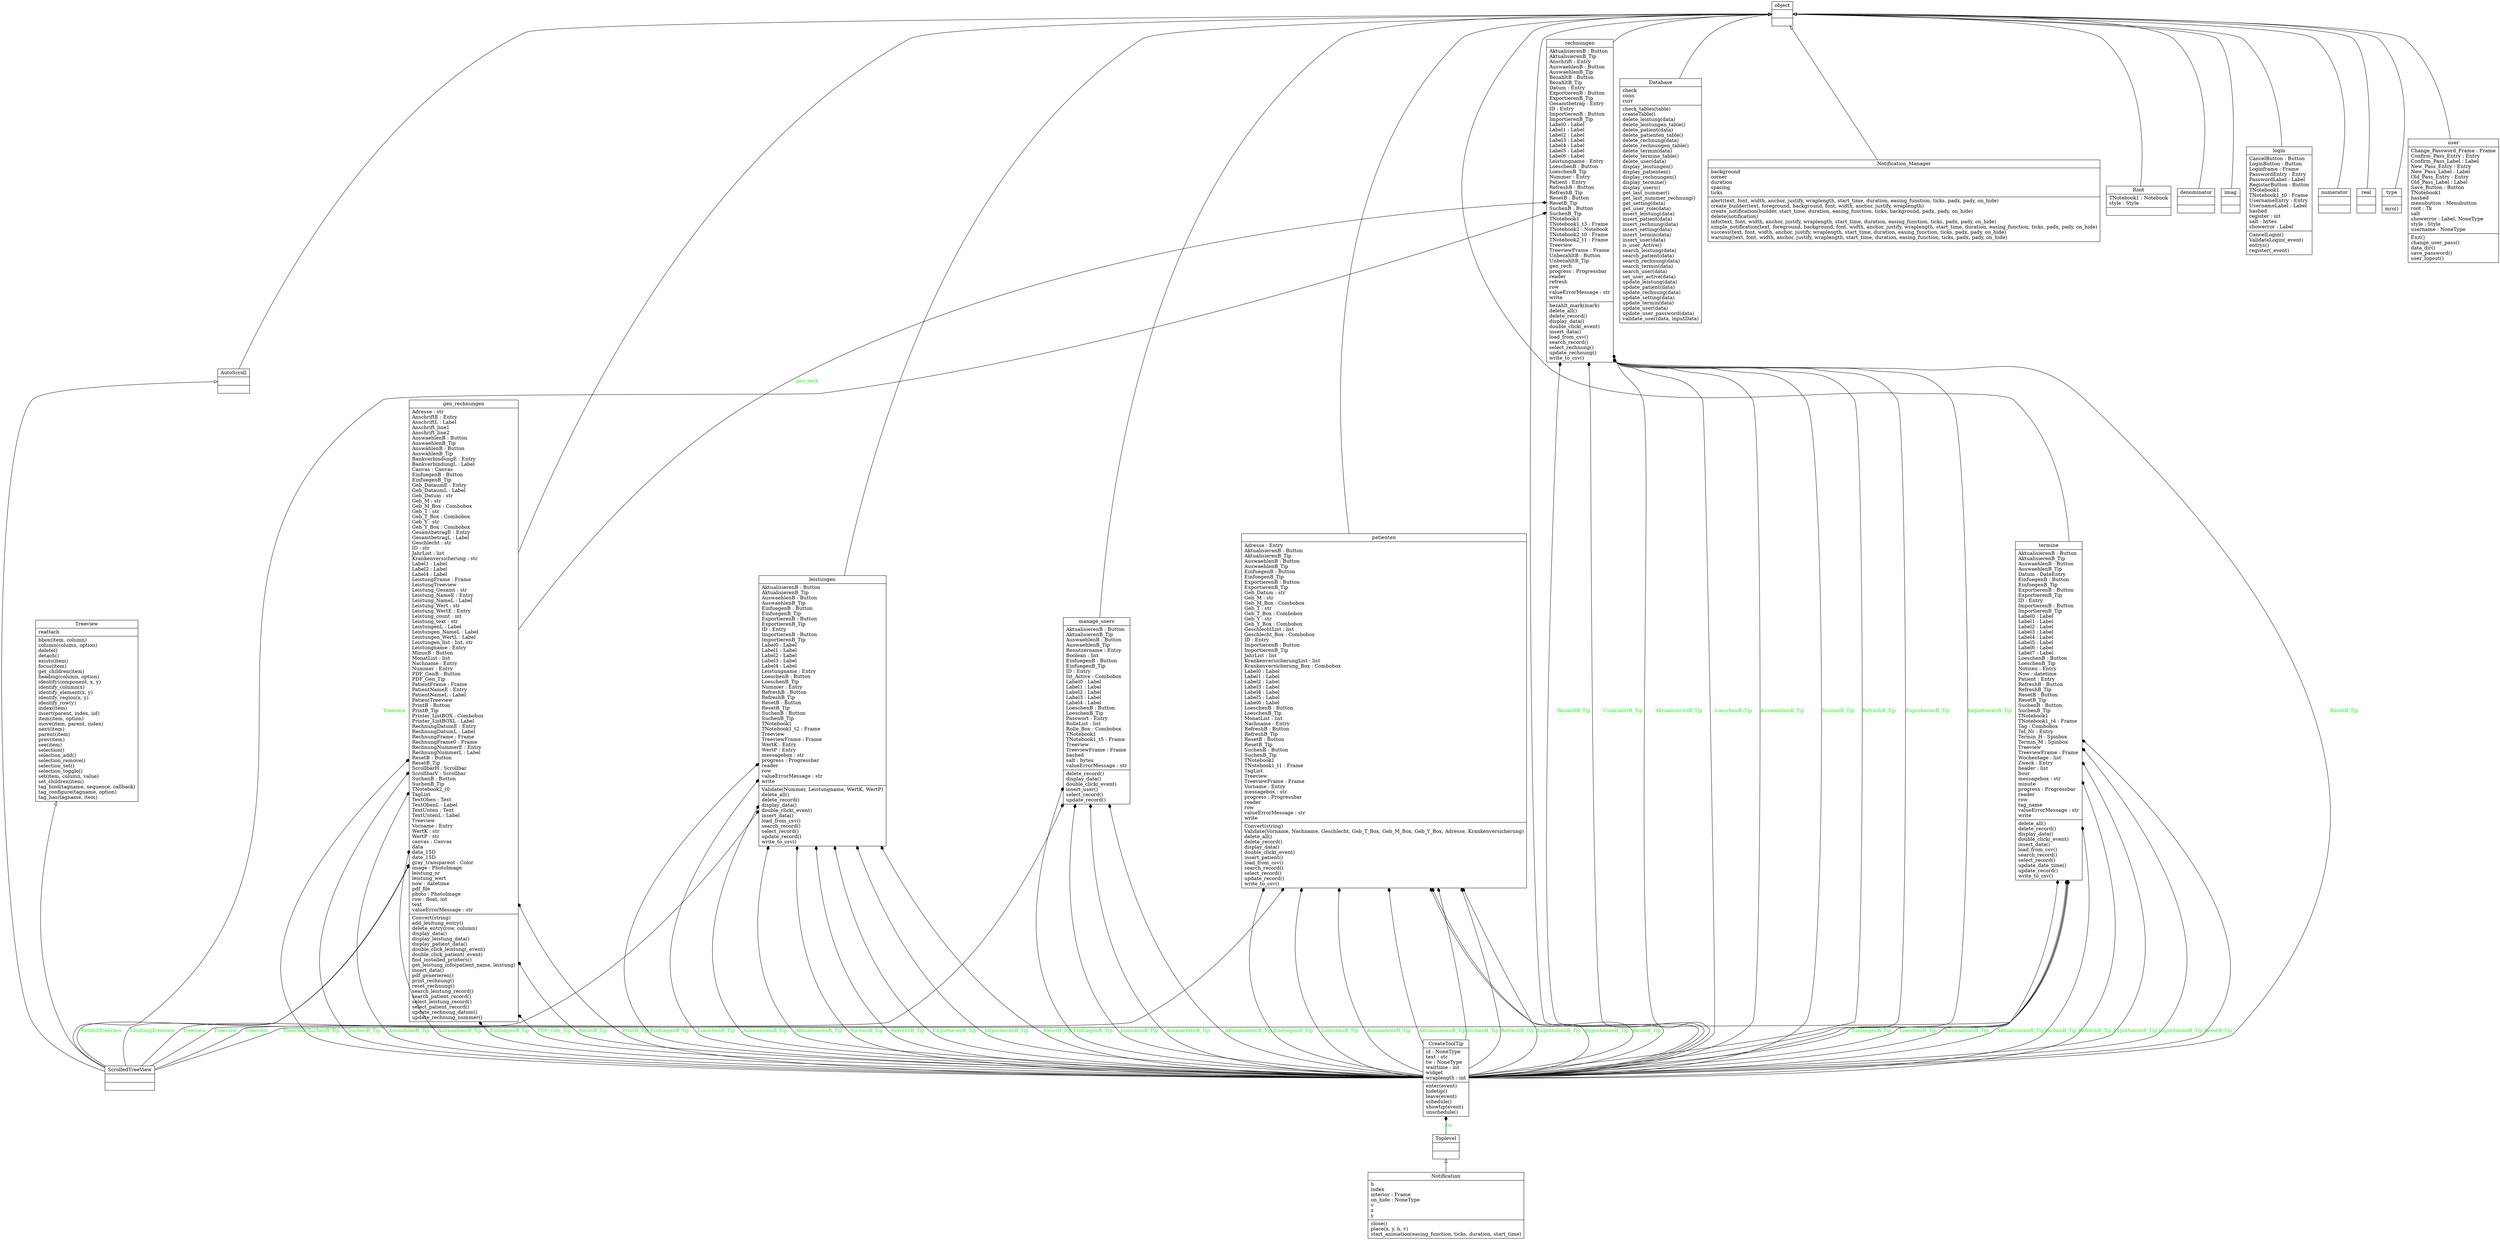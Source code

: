 digraph "classes_pv" {
charset="utf-8"
rankdir=BT
"0" [label="{AutoScroll|\l|}", shape="record"];
"1" [label="{CreateToolTip|id : NoneType\ltext : str\ltw : NoneType\lwaittime : int\lwidget\lwraplength : int\l|enter(event)\lhidetip()\lleave(event)\lschedule()\lshowtip(event)\lunschedule()\l}", shape="record"];
"2" [label="{Database|check\lconn\lcurr\l|check_tables(table)\lcreateTable()\ldelete_leistung(data)\ldelete_leistungen_table()\ldelete_patient(data)\ldelete_patienten_table()\ldelete_rechnung(data)\ldelete_rechnungen_table()\ldelete_termin(data)\ldelete_termine_table()\ldelete_user(data)\ldisplay_leistungen()\ldisplay_patienten()\ldisplay_rechnungen()\ldisplay_termine()\ldisplay_users()\lget_last_nummer()\lget_last_nummer_rechnung()\lget_setting(data)\lget_user_role(data)\linsert_leistung(data)\linsert_patient(data)\linsert_rechnung(data)\linsert_setting(data)\linsert_termin(data)\linsert_user(data)\lis_user_Active()\lsearch_leistung(data)\lsearch_patient(data)\lsearch_rechnung(data)\lsearch_termin(data)\lsearch_user(data)\lset_user_active(data)\lupdate_leistung(data)\lupdate_patient(data)\lupdate_rechnung(data)\lupdate_setting(data)\lupdate_termin(data)\lupdate_user(data)\lupdate_user_password(data)\lvalidate_user(data, inputData)\l}", shape="record"];
"3" [label="{Notification|h\lindex\linterior : Frame\lon_hide : NoneType\lv\lx\ly\l|close()\lplace(x, y, h, v)\lstart_animation(easing_function, ticks, duration, start_time)\l}", shape="record"];
"4" [label="{Notification_Manager|background\lcorner\lduration\lspacing\lticks\l|alert(text, font, width, anchor, justify, wraplength, start_time, duration, easing_function, ticks, padx, pady, on_hide)\lcreate_builder(text, foreground, background, font, width, anchor, justify, wraplength)\lcreate_notification(builder, start_time, duration, easing_function, ticks, background, padx, pady, on_hide)\ldelete(notification)\linfo(text, font, width, anchor, justify, wraplength, start_time, duration, easing_function, ticks, padx, pady, on_hide)\lsimple_notification(text, foreground, background, font, width, anchor, justify, wraplength, start_time, duration, easing_function, ticks, padx, pady, on_hide)\lsuccess(text, font, width, anchor, justify, wraplength, start_time, duration, easing_function, ticks, padx, pady, on_hide)\lwarning(text, font, width, anchor, justify, wraplength, start_time, duration, easing_function, ticks, padx, pady, on_hide)\l}", shape="record"];
"5" [label="{Root|TNotebook1 : Notebook\lstyle : Style\l|}", shape="record"];
"6" [label="{ScrolledTreeView|\l|}", shape="record"];
"7" [label="{Toplevel|\l|}", shape="record"];
"8" [label="{Treeview|reattach\l|bbox(item, column)\lcolumn(column, option)\ldelete()\ldetach()\lexists(item)\lfocus(item)\lget_children(item)\lheading(column, option)\lidentify(component, x, y)\lidentify_column(x)\lidentify_element(x, y)\lidentify_region(x, y)\lidentify_row(y)\lindex(item)\linsert(parent, index, iid)\litem(item, option)\lmove(item, parent, index)\lnext(item)\lparent(item)\lprev(item)\lsee(item)\lselection()\lselection_add()\lselection_remove()\lselection_set()\lselection_toggle()\lset(item, column, value)\lset_children(item)\ltag_bind(tagname, sequence, callback)\ltag_configure(tagname, option)\ltag_has(tagname, item)\l}", shape="record"];
"9" [label="{denominator|\l|}", shape="record"];
"10" [label="{gen_rechnungen|Adresse : str\lAnschriftE : Entry\lAnschriftL : Label\lAnschrift_line1\lAnschrift_line2\lAuswaehlenB : Button\lAuswaehlenB_Tip\lAuswählenB : Button\lAuswählenB_Tip\lBankverbindungE : Entry\lBankverbindungL : Label\lCanvas : Canvas\lEinfuegenB : Button\lEinfuegenB_Tip\lGeb_DataumE : Entry\lGeb_DataumL : Label\lGeb_Datum : str\lGeb_M : str\lGeb_M_Box : Combobox\lGeb_T : str\lGeb_T_Box : Combobox\lGeb_Y : str\lGeb_Y_Box : Combobox\lGesamtbetragE : Entry\lGesamtbetragL : Label\lGeschlecht : str\lID : str\lJahrList : list\lKrankenversicherung : str\lLabel1 : Label\lLabel2 : Label\lLabel4 : Label\lLeistungFrame : Frame\lLeistungTreeview\lLeistung_Gesamt : str\lLeistung_NameE : Entry\lLeistung_NameL : Label\lLeistung_Wert : str\lLeistung_WertE : Entry\lLeistung_count : int\lLeistung_text : str\lLeistungenL : Label\lLeistungen_NameL : Label\lLeistungen_WertL : Label\lLeistungen_list : list, str\lLeistungname : Entry\lMinusB : Button\lMonatList : list\lNachname : Entry\lNummer : Entry\lPDF_GenB : Button\lPDF_Gen_Tip\lPatientFrame : Frame\lPatientNameE : Entry\lPatientNameL : Label\lPatientTreeview\lPrintB : Button\lPrintB_Tip\lPrinter_ListBOX : Combobox\lPrinter_ListBOXL : Label\lRechnungDatumE : Entry\lRechnungDatumL : Label\lRechnungFrame : Frame\lRechnungFrame0 : Frame\lRechnungNummerE : Entry\lRechnungNummerL : Label\lResetB : Button\lResetB_Tip\lScrollbarH : Scrollbar\lScrollbarV : Scrollbar\lSuchenB : Button\lSuchenB_Tip\lTNotebook2_t0\lTagList\lTextOben : Text\lTextObenL : Label\lTextUnten : Text\lTextUntenL : Label\lTreeview\lVorname : Entry\lWertK : str\lWertP : str\lcanvas : Canvas\ldata\ldata_15D\ldate_15D\lgray_transparent : Color\limage : PhotoImage\lleistung_nr\lleistung_wert\lnow : datetime\lpdf_file\lphoto : PhotoImage\lrow : float, int\ltext\lvalueErrorMessage : str\l|Convert(string)\ladd_lesitung_entry()\ldelete_entry(row, column)\ldisplay_data()\ldisplay_leistung_data()\ldisplay_patient_data()\ldouble_click_leistung(_event)\ldouble_click_patient(_event)\lfind_installed_printers()\lget_leistung_info(patient_name, leistung)\linsert_data()\lpdf_generieren()\lprint_rechnung()\lreset_rechnung()\lsearch_leistung_record()\lsearch_patient_record()\lselect_leistung_record()\lselect_patient_record()\lupdate_rechnung_datum()\lupdate_rechnung_nummer()\l}", shape="record"];
"11" [label="{imag|\l|}", shape="record"];
"12" [label="{leistungen|AktualisierenB : Button\lAktualisierenB_Tip\lAuswaehlenB : Button\lAuswaehlenB_Tip\lEinfuegenB : Button\lEinfuegenB_Tip\lExportierenB : Button\lExportierenB_Tip\lID : Entry\lImportierenB : Button\lImportierenB_Tip\lLabel0 : Label\lLabel1 : Label\lLabel2 : Label\lLabel3 : Label\lLabel4 : Label\lLeistungname : Entry\lLoeschenB : Button\lLoeschenB_Tip\lNummer : Entry\lRefreshB : Button\lRefreshB_Tip\lResetB : Button\lResetB_Tip\lSuchenB : Button\lSuchenB_Tip\lTNotebook1\lTNotebook1_t2 : Frame\lTreeview\lTreeviewFrame : Frame\lWertK : Entry\lWertP : Entry\lmessagebox : str\lprogress : Progressbar\lreader\lrow\lvalueErrorMessage : str\lwrite\l|Validate(Nummer, Leistungname, WertK, WertP)\ldelete_all()\ldelete_record()\ldisplay_data()\ldouble_click(_event)\linsert_data()\lload_from_csv()\lsearch_record()\lselect_record()\lupdate_record()\lwrite_to_csv()\l}", shape="record"];
"13" [label="{login|CancelButton : Button\lLoginButton : Button\lLoginframe : Frame\lPasswordEntry : Entry\lPasswordLabel : Label\lRegisterButton : Button\lTNotebook1\lTNotebook1_t0 : Frame\lUsernameEntry : Entry\lUsernameLabel : Label\lhashed\lregister : int\lsalt : bytes\lshowerror : Label\l|CancelLogin()\lValidateLogin(_event)\lentrys()\lregister(_event)\l}", shape="record"];
"14" [label="{manage_users|AktualisierenB : Button\lAktualisierenB_Tip\lAuswaehlenB : Button\lAuswaehlenB_Tip\lBenutzername : Entry\lBoolean : list\lEinfuegenB : Button\lEinfuegenB_Tip\lID : Entry\lIst_Active : Combobox\lLabel0 : Label\lLabel1 : Label\lLabel2 : Label\lLabel3 : Label\lLabel4 : Label\lLoeschenB : Button\lLoeschenB_Tip\lPasswort : Entry\lRolleList : list\lRolle_Box : Combobox\lTNotebook1\lTNotebook1_t5 : Frame\lTreeview\lTreeviewFrame : Frame\lhashed\lsalt : bytes\lvalueErrorMessage : str\l|delete_record()\ldisplay_data()\ldouble_click(_event)\linsert_user()\lselect_record()\lupdate_record()\l}", shape="record"];
"15" [label="{numerator|\l|}", shape="record"];
"16" [label="{object|\l|}", shape="record"];
"17" [label="{patienten|Adresse : Entry\lAktualisierenB : Button\lAktualisierenB_Tip\lAuswaehlenB : Button\lAuswaehlenB_Tip\lEinfuegenB : Button\lEinfuegenB_Tip\lExportierenB : Button\lExportierenB_Tip\lGeb_Datum : str\lGeb_M : str\lGeb_M_Box : Combobox\lGeb_T : str\lGeb_T_Box : Combobox\lGeb_Y : str\lGeb_Y_Box : Combobox\lGeschlechtList : list\lGeschlecht_Box : Combobox\lID : Entry\lImportierenB : Button\lImportierenB_Tip\lJahrList : list\lKrankenversicherungList : list\lKrankenversicherung_Box : Combobox\lLabel0 : Label\lLabel1 : Label\lLabel2 : Label\lLabel3 : Label\lLabel4 : Label\lLabel5 : Label\lLabel6 : Label\lLoeschenB : Button\lLoeschenB_Tip\lMonatList : list\lNachname : Entry\lRefreshB : Button\lRefreshB_Tip\lResetB : Button\lResetB_Tip\lSuchenB : Button\lSuchenB_Tip\lTNotebook1\lTNotebook1_t1 : Frame\lTagList\lTreeview\lTreeviewFrame : Frame\lVorname : Entry\lmessagebox : str\lprogress : Progressbar\lreader\lrow\lvalueErrorMessage : str\lwrite\l|Convert(string)\lValidate(Vorname, Nachname, Geschlecht, Geb_T_Box, Geb_M_Box, Geb_Y_Box, Adresse, Krankenversicherung)\ldelete_all()\ldelete_record()\ldisplay_data()\ldouble_click(_event)\linsert_patient()\lload_from_csv()\lsearch_record()\lselect_record()\lupdate_record()\lwrite_to_csv()\l}", shape="record"];
"18" [label="{real|\l|}", shape="record"];
"19" [label="{rechnungen|AktualisierenB : Button\lAktualisierenB_Tip\lAnschrift : Entry\lAuswaehlenB : Button\lAuswaehlenB_Tip\lBezahltB : Button\lBezahltB_Tip\lDatum : Entry\lExportierenB : Button\lExportierenB_Tip\lGesamtbetrag : Entry\lID : Entry\lImportierenB : Button\lImportierenB_Tip\lLabel0 : Label\lLabel1 : Label\lLabel2 : Label\lLabel3 : Label\lLabel4 : Label\lLabel5 : Label\lLabel6 : Label\lLeistungname : Entry\lLoeschenB : Button\lLoeschenB_Tip\lNummer : Entry\lPatient : Entry\lRefreshB : Button\lRefreshB_Tip\lResetB : Button\lResetB_Tip\lSuchenB : Button\lSuchenB_Tip\lTNotebook1\lTNotebook1_t3 : Frame\lTNotebook2 : Notebook\lTNotebook2_t0 : Frame\lTNotebook2_t1 : Frame\lTreeview\lTreeviewFrame : Frame\lUnbezahltB : Button\lUnbezahltB_Tip\lgen_rech\lprogress : Progressbar\lreader\lrefresh\lrow\lvalueErrorMessage : str\lwrite\l|bezahlt_mark(mark)\ldelete_all()\ldelete_record()\ldisplay_data()\ldouble_click(_event)\linsert_data()\lload_from_csv()\lsearch_record()\lselect_rechnung()\lupdate_rechnung()\lwrite_to_csv()\l}", shape="record"];
"20" [label="{termine|AktualisierenB : Button\lAktualisierenB_Tip\lAuswaehlenB : Button\lAuswaehlenB_Tip\lDatum : DateEntry\lEinfuegenB : Button\lEinfuegenB_Tip\lExportierenB : Button\lExportierenB_Tip\lID : Entry\lImportierenB : Button\lImportierenB_Tip\lLabel0 : Label\lLabel1 : Label\lLabel2 : Label\lLabel3 : Label\lLabel4 : Label\lLabel5 : Label\lLabel6 : Label\lLabel7 : Label\lLoeschenB : Button\lLoeschenB_Tip\lNotizen : Entry\lNow : datetime\lPatient : Entry\lRefreshB : Button\lRefreshB_Tip\lResetB : Button\lResetB_Tip\lSuchenB : Button\lSuchenB_Tip\lTNotebook1\lTNotebook1_t4 : Frame\lTag : Combobox\lTel_Nr : Entry\lTermin_H : Spinbox\lTermin_M : Spinbox\lTreeview\lTreeviewFrame : Frame\lWochentage : list\lZweck : Entry\lheader : list\lhour\lmessagebox : str\lminute\lprogress : Progressbar\lreader\lrow\ltag_name\lvalueErrorMessage : str\lwrite\l|delete_all()\ldelete_record()\ldisplay_data()\ldouble_click(_event)\linsert_data()\lload_from_csv()\lsearch_record()\lselect_record()\lupdate_date_time()\lupdate_record()\lwrite_to_csv()\l}", shape="record"];
"21" [label="{type|\l|mro()\l}", shape="record"];
"22" [label="{user|Change_Password_Frame : Frame\lConfirm_Pass_Entry : Entry\lConfirm_Pass_Label : Label\lNew_Pass_Entry : Entry\lNew_Pass_Label : Label\lOld_Pass_Entry : Entry\lOld_Pass_Label : Label\lSave_Button : Button\lTNotebook1\lhashed\lmenubutton : Menubutton\lroot : Tk\lsalt\lshowerror : Label, NoneType\lstyle : Style\lusername : NoneType\l|Exit()\lchange_user_pass()\ldata_dir()\lsave_password()\luser_logout()\l}", shape="record"];
"0" -> "16" [arrowhead="empty", arrowtail="none"];
"1" -> "16" [arrowhead="empty", arrowtail="none"];
"2" -> "16" [arrowhead="empty", arrowtail="none"];
"3" -> "7" [arrowhead="empty", arrowtail="none"];
"4" -> "16" [arrowhead="empty", arrowtail="none"];
"5" -> "16" [arrowhead="empty", arrowtail="none"];
"6" -> "0" [arrowhead="empty", arrowtail="none"];
"6" -> "8" [arrowhead="empty", arrowtail="none"];
"9" -> "16" [arrowhead="empty", arrowtail="none"];
"10" -> "16" [arrowhead="empty", arrowtail="none"];
"11" -> "16" [arrowhead="empty", arrowtail="none"];
"12" -> "16" [arrowhead="empty", arrowtail="none"];
"13" -> "16" [arrowhead="empty", arrowtail="none"];
"14" -> "16" [arrowhead="empty", arrowtail="none"];
"15" -> "16" [arrowhead="empty", arrowtail="none"];
"17" -> "16" [arrowhead="empty", arrowtail="none"];
"18" -> "16" [arrowhead="empty", arrowtail="none"];
"19" -> "16" [arrowhead="empty", arrowtail="none"];
"20" -> "16" [arrowhead="empty", arrowtail="none"];
"21" -> "16" [arrowhead="empty", arrowtail="none"];
"22" -> "16" [arrowhead="empty", arrowtail="none"];
"1" -> "10" [arrowhead="diamond", arrowtail="none", fontcolor="green", label="SuchenB_Tip", style="solid"];
"1" -> "10" [arrowhead="diamond", arrowtail="none", fontcolor="green", label="SuchenB_Tip", style="solid"];
"1" -> "10" [arrowhead="diamond", arrowtail="none", fontcolor="green", label="AuswählenB_Tip", style="solid"];
"1" -> "10" [arrowhead="diamond", arrowtail="none", fontcolor="green", label="AuswaehlenB_Tip", style="solid"];
"1" -> "10" [arrowhead="diamond", arrowtail="none", fontcolor="green", label="EinfuegenB_Tip", style="solid"];
"1" -> "10" [arrowhead="diamond", arrowtail="none", fontcolor="green", label="PDF_Gen_Tip", style="solid"];
"1" -> "10" [arrowhead="diamond", arrowtail="none", fontcolor="green", label="ResetB_Tip", style="solid"];
"1" -> "10" [arrowhead="diamond", arrowtail="none", fontcolor="green", label="PrintB_Tip", style="solid"];
"1" -> "12" [arrowhead="diamond", arrowtail="none", fontcolor="green", label="EinfuegenB_Tip", style="solid"];
"1" -> "12" [arrowhead="diamond", arrowtail="none", fontcolor="green", label="LoeschenB_Tip", style="solid"];
"1" -> "12" [arrowhead="diamond", arrowtail="none", fontcolor="green", label="AuswaehlenB_Tip", style="solid"];
"1" -> "12" [arrowhead="diamond", arrowtail="none", fontcolor="green", label="AktualisierenB_Tip", style="solid"];
"1" -> "12" [arrowhead="diamond", arrowtail="none", fontcolor="green", label="SuchenB_Tip", style="solid"];
"1" -> "12" [arrowhead="diamond", arrowtail="none", fontcolor="green", label="RefreshB_Tip", style="solid"];
"1" -> "12" [arrowhead="diamond", arrowtail="none", fontcolor="green", label="ExportierenB_Tip", style="solid"];
"1" -> "12" [arrowhead="diamond", arrowtail="none", fontcolor="green", label="ImportierenB_Tip", style="solid"];
"1" -> "12" [arrowhead="diamond", arrowtail="none", fontcolor="green", label="ResetB_Tip", style="solid"];
"1" -> "14" [arrowhead="diamond", arrowtail="none", fontcolor="green", label="EinfuegenB_Tip", style="solid"];
"1" -> "14" [arrowhead="diamond", arrowtail="none", fontcolor="green", label="LoeschenB_Tip", style="solid"];
"1" -> "14" [arrowhead="diamond", arrowtail="none", fontcolor="green", label="AuswaehlenB_Tip", style="solid"];
"1" -> "14" [arrowhead="diamond", arrowtail="none", fontcolor="green", label="AktualisierenB_Tip", style="solid"];
"1" -> "17" [arrowhead="diamond", arrowtail="none", fontcolor="green", label="EinfuegenB_Tip", style="solid"];
"1" -> "17" [arrowhead="diamond", arrowtail="none", fontcolor="green", label="LoeschenB_Tip", style="solid"];
"1" -> "17" [arrowhead="diamond", arrowtail="none", fontcolor="green", label="AuswaehlenB_Tip", style="solid"];
"1" -> "17" [arrowhead="diamond", arrowtail="none", fontcolor="green", label="AktualisierenB_Tip", style="solid"];
"1" -> "17" [arrowhead="diamond", arrowtail="none", fontcolor="green", label="SuchenB_Tip", style="solid"];
"1" -> "17" [arrowhead="diamond", arrowtail="none", fontcolor="green", label="RefreshB_Tip", style="solid"];
"1" -> "17" [arrowhead="diamond", arrowtail="none", fontcolor="green", label="ExportierenB_Tip", style="solid"];
"1" -> "17" [arrowhead="diamond", arrowtail="none", fontcolor="green", label="ImportierenB_Tip", style="solid"];
"1" -> "17" [arrowhead="diamond", arrowtail="none", fontcolor="green", label="ResetB_Tip", style="solid"];
"1" -> "19" [arrowhead="diamond", arrowtail="none", fontcolor="green", label="BezahltB_Tip", style="solid"];
"1" -> "19" [arrowhead="diamond", arrowtail="none", fontcolor="green", label="UnbezahltB_Tip", style="solid"];
"1" -> "19" [arrowhead="diamond", arrowtail="none", fontcolor="green", label="AktualisierenB_Tip", style="solid"];
"1" -> "19" [arrowhead="diamond", arrowtail="none", fontcolor="green", label="LoeschenB_Tip", style="solid"];
"1" -> "19" [arrowhead="diamond", arrowtail="none", fontcolor="green", label="AuswaehlenB_Tip", style="solid"];
"1" -> "19" [arrowhead="diamond", arrowtail="none", fontcolor="green", label="SuchenB_Tip", style="solid"];
"1" -> "19" [arrowhead="diamond", arrowtail="none", fontcolor="green", label="RefreshB_Tip", style="solid"];
"1" -> "19" [arrowhead="diamond", arrowtail="none", fontcolor="green", label="ExportierenB_Tip", style="solid"];
"1" -> "19" [arrowhead="diamond", arrowtail="none", fontcolor="green", label="ImportierenB_Tip", style="solid"];
"1" -> "19" [arrowhead="diamond", arrowtail="none", fontcolor="green", label="ResetB_Tip", style="solid"];
"1" -> "20" [arrowhead="diamond", arrowtail="none", fontcolor="green", label="EinfuegenB_Tip", style="solid"];
"1" -> "20" [arrowhead="diamond", arrowtail="none", fontcolor="green", label="LoeschenB_Tip", style="solid"];
"1" -> "20" [arrowhead="diamond", arrowtail="none", fontcolor="green", label="AuswaehlenB_Tip", style="solid"];
"1" -> "20" [arrowhead="diamond", arrowtail="none", fontcolor="green", label="AktualisierenB_Tip", style="solid"];
"1" -> "20" [arrowhead="diamond", arrowtail="none", fontcolor="green", label="SuchenB_Tip", style="solid"];
"1" -> "20" [arrowhead="diamond", arrowtail="none", fontcolor="green", label="RefreshB_Tip", style="solid"];
"1" -> "20" [arrowhead="diamond", arrowtail="none", fontcolor="green", label="ExportierenB_Tip", style="solid"];
"1" -> "20" [arrowhead="diamond", arrowtail="none", fontcolor="green", label="ImportierenB_Tip", style="solid"];
"1" -> "20" [arrowhead="diamond", arrowtail="none", fontcolor="green", label="ResetB_Tip", style="solid"];
"6" -> "10" [arrowhead="diamond", arrowtail="none", fontcolor="green", label="PatientTreeview", style="solid"];
"6" -> "10" [arrowhead="diamond", arrowtail="none", fontcolor="green", label="LeistungTreeview", style="solid"];
"6" -> "12" [arrowhead="diamond", arrowtail="none", fontcolor="green", label="Treeview", style="solid"];
"6" -> "14" [arrowhead="diamond", arrowtail="none", fontcolor="green", label="Treeview", style="solid"];
"6" -> "17" [arrowhead="diamond", arrowtail="none", fontcolor="green", label="Treeview", style="solid"];
"6" -> "19" [arrowhead="diamond", arrowtail="none", fontcolor="green", label="Treeview", style="solid"];
"6" -> "20" [arrowhead="diamond", arrowtail="none", fontcolor="green", label="Treeview", style="solid"];
"7" -> "1" [arrowhead="diamond", arrowtail="none", fontcolor="green", label="tw", style="solid"];
"10" -> "19" [arrowhead="diamond", arrowtail="none", fontcolor="green", label="gen_rech", style="solid"];
}
